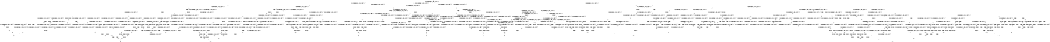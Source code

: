 digraph BCG {
size = "7, 10.5";
center = TRUE;
node [shape = circle];
0 [peripheries = 2];
0 -> 1 [label = "EX !0 !ATOMIC_EXCH_BRANCH (1, +1, TRUE, +1, 1, FALSE) !{0, 1, 2}"];
0 -> 2 [label = "EX !2 !ATOMIC_EXCH_BRANCH (1, +0, TRUE, +0, 1, TRUE) !{0, 1, 2}"];
0 -> 3 [label = "EX !1 !ATOMIC_EXCH_BRANCH (1, +1, TRUE, +0, 3, TRUE) !{0, 1, 2}"];
0 -> 4 [label = "EX !0 !ATOMIC_EXCH_BRANCH (1, +1, TRUE, +1, 1, FALSE) !{0, 1, 2}"];
1 -> 5 [label = "EX !2 !ATOMIC_EXCH_BRANCH (1, +0, TRUE, +0, 1, FALSE) !{0, 1, 2}"];
1 -> 6 [label = "EX !1 !ATOMIC_EXCH_BRANCH (1, +1, TRUE, +0, 3, FALSE) !{0, 1, 2}"];
1 -> 7 [label = "TERMINATE !0"];
2 -> 2 [label = "EX !2 !ATOMIC_EXCH_BRANCH (1, +0, TRUE, +0, 1, TRUE) !{0, 1, 2}"];
2 -> 8 [label = "EX !0 !ATOMIC_EXCH_BRANCH (1, +1, TRUE, +1, 1, FALSE) !{0, 1, 2}"];
2 -> 9 [label = "EX !1 !ATOMIC_EXCH_BRANCH (1, +1, TRUE, +0, 3, TRUE) !{0, 1, 2}"];
2 -> 10 [label = "EX !0 !ATOMIC_EXCH_BRANCH (1, +1, TRUE, +1, 1, FALSE) !{0, 1, 2}"];
3 -> 11 [label = "EX !0 !ATOMIC_EXCH_BRANCH (1, +1, TRUE, +1, 1, TRUE) !{0, 1, 2}"];
3 -> 12 [label = "EX !2 !ATOMIC_EXCH_BRANCH (1, +0, TRUE, +0, 1, FALSE) !{0, 1, 2}"];
3 -> 13 [label = "TERMINATE !1"];
3 -> 14 [label = "EX !0 !ATOMIC_EXCH_BRANCH (1, +1, TRUE, +1, 1, TRUE) !{0, 1, 2}"];
4 -> 15 [label = "EX !1 !ATOMIC_EXCH_BRANCH (1, +1, TRUE, +0, 3, FALSE) !{0, 1, 2}"];
4 -> 16 [label = "EX !2 !ATOMIC_EXCH_BRANCH (1, +0, TRUE, +0, 1, FALSE) !{0, 1, 2}"];
4 -> 17 [label = "EX !1 !ATOMIC_EXCH_BRANCH (1, +1, TRUE, +0, 3, FALSE) !{0, 1, 2}"];
4 -> 18 [label = "TERMINATE !0"];
5 -> 19 [label = "EX !1 !ATOMIC_EXCH_BRANCH (1, +1, TRUE, +0, 3, TRUE) !{0, 1, 2}"];
5 -> 20 [label = "TERMINATE !0"];
5 -> 21 [label = "TERMINATE !2"];
6 -> 22 [label = "EX !1 !ATOMIC_EXCH_BRANCH (1, +0, FALSE, +1, 1, TRUE) !{0, 1, 2}"];
6 -> 23 [label = "EX !2 !ATOMIC_EXCH_BRANCH (1, +0, TRUE, +0, 1, FALSE) !{0, 1, 2}"];
6 -> 24 [label = "TERMINATE !0"];
7 -> 25 [label = "EX !2 !ATOMIC_EXCH_BRANCH (1, +0, TRUE, +0, 1, FALSE) !{1, 2}"];
7 -> 26 [label = "EX !1 !ATOMIC_EXCH_BRANCH (1, +1, TRUE, +0, 3, FALSE) !{1, 2}"];
7 -> 27 [label = "EX !1 !ATOMIC_EXCH_BRANCH (1, +1, TRUE, +0, 3, FALSE) !{1, 2}"];
8 -> 5 [label = "EX !2 !ATOMIC_EXCH_BRANCH (1, +0, TRUE, +0, 1, FALSE) !{0, 1, 2}"];
8 -> 28 [label = "EX !1 !ATOMIC_EXCH_BRANCH (1, +1, TRUE, +0, 3, FALSE) !{0, 1, 2}"];
8 -> 29 [label = "TERMINATE !0"];
9 -> 12 [label = "EX !2 !ATOMIC_EXCH_BRANCH (1, +0, TRUE, +0, 1, FALSE) !{0, 1, 2}"];
9 -> 30 [label = "EX !0 !ATOMIC_EXCH_BRANCH (1, +1, TRUE, +1, 1, TRUE) !{0, 1, 2}"];
9 -> 31 [label = "TERMINATE !1"];
9 -> 32 [label = "EX !0 !ATOMIC_EXCH_BRANCH (1, +1, TRUE, +1, 1, TRUE) !{0, 1, 2}"];
10 -> 33 [label = "EX !1 !ATOMIC_EXCH_BRANCH (1, +1, TRUE, +0, 3, FALSE) !{0, 1, 2}"];
10 -> 16 [label = "EX !2 !ATOMIC_EXCH_BRANCH (1, +0, TRUE, +0, 1, FALSE) !{0, 1, 2}"];
10 -> 34 [label = "EX !1 !ATOMIC_EXCH_BRANCH (1, +1, TRUE, +0, 3, FALSE) !{0, 1, 2}"];
10 -> 35 [label = "TERMINATE !0"];
11 -> 11 [label = "EX !0 !ATOMIC_EXCH_BRANCH (1, +1, TRUE, +1, 1, TRUE) !{0, 1, 2}"];
11 -> 36 [label = "EX !2 !ATOMIC_EXCH_BRANCH (1, +0, TRUE, +0, 1, FALSE) !{0, 1, 2}"];
11 -> 37 [label = "TERMINATE !1"];
11 -> 14 [label = "EX !0 !ATOMIC_EXCH_BRANCH (1, +1, TRUE, +1, 1, TRUE) !{0, 1, 2}"];
12 -> 19 [label = "EX !0 !ATOMIC_EXCH_BRANCH (1, +1, TRUE, +1, 1, FALSE) !{0, 1, 2}"];
12 -> 38 [label = "TERMINATE !2"];
12 -> 39 [label = "TERMINATE !1"];
12 -> 40 [label = "EX !0 !ATOMIC_EXCH_BRANCH (1, +1, TRUE, +1, 1, FALSE) !{0, 1, 2}"];
13 -> 41 [label = "EX !0 !ATOMIC_EXCH_BRANCH (1, +1, TRUE, +1, 1, TRUE) !{0, 2}"];
13 -> 42 [label = "EX !2 !ATOMIC_EXCH_BRANCH (1, +0, TRUE, +0, 1, FALSE) !{0, 2}"];
13 -> 43 [label = "EX !0 !ATOMIC_EXCH_BRANCH (1, +1, TRUE, +1, 1, TRUE) !{0, 2}"];
14 -> 14 [label = "EX !0 !ATOMIC_EXCH_BRANCH (1, +1, TRUE, +1, 1, TRUE) !{0, 1, 2}"];
14 -> 44 [label = "EX !2 !ATOMIC_EXCH_BRANCH (1, +0, TRUE, +0, 1, FALSE) !{0, 1, 2}"];
14 -> 45 [label = "TERMINATE !1"];
15 -> 46 [label = "EX !2 !ATOMIC_EXCH_BRANCH (1, +0, TRUE, +0, 1, FALSE) !{0, 1, 2}"];
15 -> 47 [label = "EX !1 !ATOMIC_EXCH_BRANCH (1, +0, FALSE, +1, 1, TRUE) !{0, 1, 2}"];
15 -> 48 [label = "EX !2 !ATOMIC_EXCH_BRANCH (1, +0, TRUE, +0, 1, FALSE) !{0, 1, 2}"];
15 -> 49 [label = "TERMINATE !0"];
16 -> 50 [label = "EX !1 !ATOMIC_EXCH_BRANCH (1, +1, TRUE, +0, 3, TRUE) !{0, 1, 2}"];
16 -> 40 [label = "EX !1 !ATOMIC_EXCH_BRANCH (1, +1, TRUE, +0, 3, TRUE) !{0, 1, 2}"];
16 -> 51 [label = "TERMINATE !0"];
16 -> 52 [label = "TERMINATE !2"];
17 -> 47 [label = "EX !1 !ATOMIC_EXCH_BRANCH (1, +0, FALSE, +1, 1, TRUE) !{0, 1, 2}"];
17 -> 53 [label = "EX !1 !ATOMIC_EXCH_BRANCH (1, +0, FALSE, +1, 1, TRUE) !{0, 1, 2}"];
17 -> 54 [label = "EX !2 !ATOMIC_EXCH_BRANCH (1, +0, TRUE, +0, 1, FALSE) !{0, 1, 2}"];
17 -> 55 [label = "TERMINATE !0"];
18 -> 56 [label = "EX !2 !ATOMIC_EXCH_BRANCH (1, +0, TRUE, +0, 1, FALSE) !{1, 2}"];
18 -> 57 [label = "EX !1 !ATOMIC_EXCH_BRANCH (1, +1, TRUE, +0, 3, FALSE) !{1, 2}"];
19 -> 58 [label = "TERMINATE !0"];
19 -> 59 [label = "TERMINATE !2"];
19 -> 60 [label = "TERMINATE !1"];
20 -> 61 [label = "EX !1 !ATOMIC_EXCH_BRANCH (1, +1, TRUE, +0, 3, TRUE) !{1, 2}"];
20 -> 62 [label = "TERMINATE !2"];
20 -> 63 [label = "EX !1 !ATOMIC_EXCH_BRANCH (1, +1, TRUE, +0, 3, TRUE) !{1, 2}"];
21 -> 64 [label = "EX !1 !ATOMIC_EXCH_BRANCH (1, +1, TRUE, +0, 3, TRUE) !{0, 1}"];
21 -> 62 [label = "TERMINATE !0"];
22 -> 6 [label = "EX !1 !ATOMIC_EXCH_BRANCH (1, +1, TRUE, +0, 3, FALSE) !{0, 1, 2}"];
22 -> 65 [label = "EX !2 !ATOMIC_EXCH_BRANCH (1, +0, TRUE, +0, 1, FALSE) !{0, 1, 2}"];
22 -> 66 [label = "TERMINATE !0"];
23 -> 67 [label = "EX !1 !ATOMIC_EXCH_BRANCH (1, +0, FALSE, +1, 1, FALSE) !{0, 1, 2}"];
23 -> 68 [label = "TERMINATE !0"];
23 -> 69 [label = "TERMINATE !2"];
24 -> 70 [label = "EX !1 !ATOMIC_EXCH_BRANCH (1, +0, FALSE, +1, 1, TRUE) !{1, 2}"];
24 -> 71 [label = "EX !2 !ATOMIC_EXCH_BRANCH (1, +0, TRUE, +0, 1, FALSE) !{1, 2}"];
24 -> 72 [label = "EX !1 !ATOMIC_EXCH_BRANCH (1, +0, FALSE, +1, 1, TRUE) !{1, 2}"];
25 -> 61 [label = "EX !1 !ATOMIC_EXCH_BRANCH (1, +1, TRUE, +0, 3, TRUE) !{1, 2}"];
25 -> 62 [label = "TERMINATE !2"];
25 -> 63 [label = "EX !1 !ATOMIC_EXCH_BRANCH (1, +1, TRUE, +0, 3, TRUE) !{1, 2}"];
26 -> 70 [label = "EX !1 !ATOMIC_EXCH_BRANCH (1, +0, FALSE, +1, 1, TRUE) !{1, 2}"];
26 -> 71 [label = "EX !2 !ATOMIC_EXCH_BRANCH (1, +0, TRUE, +0, 1, FALSE) !{1, 2}"];
26 -> 72 [label = "EX !1 !ATOMIC_EXCH_BRANCH (1, +0, FALSE, +1, 1, TRUE) !{1, 2}"];
27 -> 73 [label = "EX !2 !ATOMIC_EXCH_BRANCH (1, +0, TRUE, +0, 1, FALSE) !{1, 2}"];
27 -> 72 [label = "EX !1 !ATOMIC_EXCH_BRANCH (1, +0, FALSE, +1, 1, TRUE) !{1, 2}"];
27 -> 74 [label = "EX !2 !ATOMIC_EXCH_BRANCH (1, +0, TRUE, +0, 1, FALSE) !{1, 2}"];
28 -> 75 [label = "EX !1 !ATOMIC_EXCH_BRANCH (1, +0, FALSE, +1, 1, TRUE) !{0, 1, 2}"];
28 -> 23 [label = "EX !2 !ATOMIC_EXCH_BRANCH (1, +0, TRUE, +0, 1, FALSE) !{0, 1, 2}"];
28 -> 76 [label = "TERMINATE !0"];
29 -> 25 [label = "EX !2 !ATOMIC_EXCH_BRANCH (1, +0, TRUE, +0, 1, FALSE) !{1, 2}"];
29 -> 77 [label = "EX !1 !ATOMIC_EXCH_BRANCH (1, +1, TRUE, +0, 3, FALSE) !{1, 2}"];
29 -> 78 [label = "EX !1 !ATOMIC_EXCH_BRANCH (1, +1, TRUE, +0, 3, FALSE) !{1, 2}"];
30 -> 30 [label = "EX !0 !ATOMIC_EXCH_BRANCH (1, +1, TRUE, +1, 1, TRUE) !{0, 1, 2}"];
30 -> 36 [label = "EX !2 !ATOMIC_EXCH_BRANCH (1, +0, TRUE, +0, 1, FALSE) !{0, 1, 2}"];
30 -> 79 [label = "TERMINATE !1"];
30 -> 32 [label = "EX !0 !ATOMIC_EXCH_BRANCH (1, +1, TRUE, +1, 1, TRUE) !{0, 1, 2}"];
31 -> 42 [label = "EX !2 !ATOMIC_EXCH_BRANCH (1, +0, TRUE, +0, 1, FALSE) !{0, 2}"];
31 -> 80 [label = "EX !0 !ATOMIC_EXCH_BRANCH (1, +1, TRUE, +1, 1, TRUE) !{0, 2}"];
31 -> 81 [label = "EX !0 !ATOMIC_EXCH_BRANCH (1, +1, TRUE, +1, 1, TRUE) !{0, 2}"];
32 -> 32 [label = "EX !0 !ATOMIC_EXCH_BRANCH (1, +1, TRUE, +1, 1, TRUE) !{0, 1, 2}"];
32 -> 44 [label = "EX !2 !ATOMIC_EXCH_BRANCH (1, +0, TRUE, +0, 1, FALSE) !{0, 1, 2}"];
32 -> 82 [label = "TERMINATE !1"];
33 -> 46 [label = "EX !2 !ATOMIC_EXCH_BRANCH (1, +0, TRUE, +0, 1, FALSE) !{0, 1, 2}"];
33 -> 83 [label = "EX !1 !ATOMIC_EXCH_BRANCH (1, +0, FALSE, +1, 1, TRUE) !{0, 1, 2}"];
33 -> 48 [label = "EX !2 !ATOMIC_EXCH_BRANCH (1, +0, TRUE, +0, 1, FALSE) !{0, 1, 2}"];
33 -> 84 [label = "TERMINATE !0"];
34 -> 83 [label = "EX !1 !ATOMIC_EXCH_BRANCH (1, +0, FALSE, +1, 1, TRUE) !{0, 1, 2}"];
34 -> 85 [label = "EX !1 !ATOMIC_EXCH_BRANCH (1, +0, FALSE, +1, 1, TRUE) !{0, 1, 2}"];
34 -> 54 [label = "EX !2 !ATOMIC_EXCH_BRANCH (1, +0, TRUE, +0, 1, FALSE) !{0, 1, 2}"];
34 -> 86 [label = "TERMINATE !0"];
35 -> 56 [label = "EX !2 !ATOMIC_EXCH_BRANCH (1, +0, TRUE, +0, 1, FALSE) !{1, 2}"];
35 -> 87 [label = "EX !1 !ATOMIC_EXCH_BRANCH (1, +1, TRUE, +0, 3, FALSE) !{1, 2}"];
36 -> 19 [label = "EX !0 !ATOMIC_EXCH_BRANCH (1, +1, TRUE, +1, 1, FALSE) !{0, 1, 2}"];
36 -> 88 [label = "TERMINATE !2"];
36 -> 89 [label = "TERMINATE !1"];
36 -> 40 [label = "EX !0 !ATOMIC_EXCH_BRANCH (1, +1, TRUE, +1, 1, FALSE) !{0, 1, 2}"];
37 -> 41 [label = "EX !0 !ATOMIC_EXCH_BRANCH (1, +1, TRUE, +1, 1, TRUE) !{0, 2}"];
37 -> 90 [label = "EX !2 !ATOMIC_EXCH_BRANCH (1, +0, TRUE, +0, 1, FALSE) !{0, 2}"];
37 -> 43 [label = "EX !0 !ATOMIC_EXCH_BRANCH (1, +1, TRUE, +1, 1, TRUE) !{0, 2}"];
38 -> 64 [label = "EX !0 !ATOMIC_EXCH_BRANCH (1, +1, TRUE, +1, 1, FALSE) !{0, 1}"];
38 -> 91 [label = "TERMINATE !1"];
38 -> 92 [label = "EX !0 !ATOMIC_EXCH_BRANCH (1, +1, TRUE, +1, 1, FALSE) !{0, 1}"];
39 -> 93 [label = "EX !0 !ATOMIC_EXCH_BRANCH (1, +1, TRUE, +1, 1, FALSE) !{0, 2}"];
39 -> 91 [label = "TERMINATE !2"];
39 -> 94 [label = "EX !0 !ATOMIC_EXCH_BRANCH (1, +1, TRUE, +1, 1, FALSE) !{0, 2}"];
40 -> 95 [label = "TERMINATE !0"];
40 -> 96 [label = "TERMINATE !2"];
40 -> 97 [label = "TERMINATE !1"];
41 -> 41 [label = "EX !0 !ATOMIC_EXCH_BRANCH (1, +1, TRUE, +1, 1, TRUE) !{0, 2}"];
41 -> 90 [label = "EX !2 !ATOMIC_EXCH_BRANCH (1, +0, TRUE, +0, 1, FALSE) !{0, 2}"];
41 -> 43 [label = "EX !0 !ATOMIC_EXCH_BRANCH (1, +1, TRUE, +1, 1, TRUE) !{0, 2}"];
42 -> 93 [label = "EX !0 !ATOMIC_EXCH_BRANCH (1, +1, TRUE, +1, 1, FALSE) !{0, 2}"];
42 -> 91 [label = "TERMINATE !2"];
42 -> 94 [label = "EX !0 !ATOMIC_EXCH_BRANCH (1, +1, TRUE, +1, 1, FALSE) !{0, 2}"];
43 -> 98 [label = "EX !2 !ATOMIC_EXCH_BRANCH (1, +0, TRUE, +0, 1, FALSE) !{0, 2}"];
43 -> 43 [label = "EX !0 !ATOMIC_EXCH_BRANCH (1, +1, TRUE, +1, 1, TRUE) !{0, 2}"];
43 -> 99 [label = "EX !2 !ATOMIC_EXCH_BRANCH (1, +0, TRUE, +0, 1, FALSE) !{0, 2}"];
44 -> 40 [label = "EX !0 !ATOMIC_EXCH_BRANCH (1, +1, TRUE, +1, 1, FALSE) !{0, 1, 2}"];
44 -> 100 [label = "TERMINATE !2"];
44 -> 101 [label = "TERMINATE !1"];
45 -> 102 [label = "EX !0 !ATOMIC_EXCH_BRANCH (1, +1, TRUE, +1, 1, TRUE) !{0, 2}"];
45 -> 103 [label = "EX !2 !ATOMIC_EXCH_BRANCH (1, +0, TRUE, +0, 1, FALSE) !{0, 2}"];
46 -> 104 [label = "EX !1 !ATOMIC_EXCH_BRANCH (1, +0, FALSE, +1, 1, FALSE) !{0, 1, 2}"];
46 -> 105 [label = "TERMINATE !0"];
46 -> 106 [label = "TERMINATE !2"];
47 -> 107 [label = "EX !2 !ATOMIC_EXCH_BRANCH (1, +0, TRUE, +0, 1, FALSE) !{0, 1, 2}"];
47 -> 15 [label = "EX !1 !ATOMIC_EXCH_BRANCH (1, +1, TRUE, +0, 3, FALSE) !{0, 1, 2}"];
47 -> 108 [label = "EX !2 !ATOMIC_EXCH_BRANCH (1, +0, TRUE, +0, 1, FALSE) !{0, 1, 2}"];
47 -> 109 [label = "TERMINATE !0"];
48 -> 110 [label = "EX !1 !ATOMIC_EXCH_BRANCH (1, +0, FALSE, +1, 1, FALSE) !{0, 1, 2}"];
48 -> 111 [label = "TERMINATE !0"];
48 -> 112 [label = "TERMINATE !2"];
49 -> 113 [label = "EX !1 !ATOMIC_EXCH_BRANCH (1, +0, FALSE, +1, 1, TRUE) !{1, 2}"];
49 -> 114 [label = "EX !2 !ATOMIC_EXCH_BRANCH (1, +0, TRUE, +0, 1, FALSE) !{1, 2}"];
50 -> 115 [label = "TERMINATE !0"];
50 -> 116 [label = "TERMINATE !2"];
50 -> 117 [label = "TERMINATE !1"];
51 -> 118 [label = "EX !1 !ATOMIC_EXCH_BRANCH (1, +1, TRUE, +0, 3, TRUE) !{1, 2}"];
51 -> 119 [label = "TERMINATE !2"];
52 -> 120 [label = "EX !1 !ATOMIC_EXCH_BRANCH (1, +1, TRUE, +0, 3, TRUE) !{0, 1}"];
52 -> 119 [label = "TERMINATE !0"];
53 -> 15 [label = "EX !1 !ATOMIC_EXCH_BRANCH (1, +1, TRUE, +0, 3, FALSE) !{0, 1, 2}"];
53 -> 17 [label = "EX !1 !ATOMIC_EXCH_BRANCH (1, +1, TRUE, +0, 3, FALSE) !{0, 1, 2}"];
53 -> 121 [label = "EX !2 !ATOMIC_EXCH_BRANCH (1, +0, TRUE, +0, 1, FALSE) !{0, 1, 2}"];
53 -> 122 [label = "TERMINATE !0"];
54 -> 110 [label = "EX !1 !ATOMIC_EXCH_BRANCH (1, +0, FALSE, +1, 1, FALSE) !{0, 1, 2}"];
54 -> 123 [label = "EX !1 !ATOMIC_EXCH_BRANCH (1, +0, FALSE, +1, 1, FALSE) !{0, 1, 2}"];
54 -> 124 [label = "TERMINATE !0"];
54 -> 125 [label = "TERMINATE !2"];
55 -> 126 [label = "EX !1 !ATOMIC_EXCH_BRANCH (1, +0, FALSE, +1, 1, TRUE) !{1, 2}"];
55 -> 127 [label = "EX !2 !ATOMIC_EXCH_BRANCH (1, +0, TRUE, +0, 1, FALSE) !{1, 2}"];
56 -> 118 [label = "EX !1 !ATOMIC_EXCH_BRANCH (1, +1, TRUE, +0, 3, TRUE) !{1, 2}"];
56 -> 119 [label = "TERMINATE !2"];
57 -> 126 [label = "EX !1 !ATOMIC_EXCH_BRANCH (1, +0, FALSE, +1, 1, TRUE) !{1, 2}"];
57 -> 127 [label = "EX !2 !ATOMIC_EXCH_BRANCH (1, +0, TRUE, +0, 1, FALSE) !{1, 2}"];
58 -> 128 [label = "TERMINATE !2"];
58 -> 129 [label = "TERMINATE !1"];
59 -> 128 [label = "TERMINATE !0"];
59 -> 130 [label = "TERMINATE !1"];
60 -> 129 [label = "TERMINATE !0"];
60 -> 130 [label = "TERMINATE !2"];
61 -> 128 [label = "TERMINATE !2"];
61 -> 129 [label = "TERMINATE !1"];
62 -> 131 [label = "EX !1 !ATOMIC_EXCH_BRANCH (1, +1, TRUE, +0, 3, TRUE) !{1}"];
62 -> 132 [label = "EX !1 !ATOMIC_EXCH_BRANCH (1, +1, TRUE, +0, 3, TRUE) !{1}"];
63 -> 133 [label = "TERMINATE !2"];
63 -> 134 [label = "TERMINATE !1"];
64 -> 128 [label = "TERMINATE !0"];
64 -> 130 [label = "TERMINATE !1"];
65 -> 19 [label = "EX !1 !ATOMIC_EXCH_BRANCH (1, +1, TRUE, +0, 3, TRUE) !{0, 1, 2}"];
65 -> 135 [label = "TERMINATE !0"];
65 -> 136 [label = "TERMINATE !2"];
66 -> 26 [label = "EX !1 !ATOMIC_EXCH_BRANCH (1, +1, TRUE, +0, 3, FALSE) !{1, 2}"];
66 -> 137 [label = "EX !2 !ATOMIC_EXCH_BRANCH (1, +0, TRUE, +0, 1, FALSE) !{1, 2}"];
66 -> 27 [label = "EX !1 !ATOMIC_EXCH_BRANCH (1, +1, TRUE, +0, 3, FALSE) !{1, 2}"];
67 -> 138 [label = "TERMINATE !0"];
67 -> 139 [label = "TERMINATE !2"];
67 -> 140 [label = "TERMINATE !1"];
68 -> 141 [label = "EX !1 !ATOMIC_EXCH_BRANCH (1, +0, FALSE, +1, 1, FALSE) !{1, 2}"];
68 -> 142 [label = "TERMINATE !2"];
68 -> 143 [label = "EX !1 !ATOMIC_EXCH_BRANCH (1, +0, FALSE, +1, 1, FALSE) !{1, 2}"];
69 -> 144 [label = "EX !1 !ATOMIC_EXCH_BRANCH (1, +0, FALSE, +1, 1, FALSE) !{0, 1}"];
69 -> 142 [label = "TERMINATE !0"];
70 -> 26 [label = "EX !1 !ATOMIC_EXCH_BRANCH (1, +1, TRUE, +0, 3, FALSE) !{1, 2}"];
70 -> 137 [label = "EX !2 !ATOMIC_EXCH_BRANCH (1, +0, TRUE, +0, 1, FALSE) !{1, 2}"];
70 -> 27 [label = "EX !1 !ATOMIC_EXCH_BRANCH (1, +1, TRUE, +0, 3, FALSE) !{1, 2}"];
71 -> 141 [label = "EX !1 !ATOMIC_EXCH_BRANCH (1, +0, FALSE, +1, 1, FALSE) !{1, 2}"];
71 -> 142 [label = "TERMINATE !2"];
71 -> 143 [label = "EX !1 !ATOMIC_EXCH_BRANCH (1, +0, FALSE, +1, 1, FALSE) !{1, 2}"];
72 -> 145 [label = "EX !2 !ATOMIC_EXCH_BRANCH (1, +0, TRUE, +0, 1, FALSE) !{1, 2}"];
72 -> 27 [label = "EX !1 !ATOMIC_EXCH_BRANCH (1, +1, TRUE, +0, 3, FALSE) !{1, 2}"];
72 -> 146 [label = "EX !2 !ATOMIC_EXCH_BRANCH (1, +0, TRUE, +0, 1, FALSE) !{1, 2}"];
73 -> 147 [label = "EX !1 !ATOMIC_EXCH_BRANCH (1, +0, FALSE, +1, 1, FALSE) !{1, 2}"];
73 -> 148 [label = "TERMINATE !2"];
73 -> 143 [label = "EX !1 !ATOMIC_EXCH_BRANCH (1, +0, FALSE, +1, 1, FALSE) !{1, 2}"];
74 -> 143 [label = "EX !1 !ATOMIC_EXCH_BRANCH (1, +0, FALSE, +1, 1, FALSE) !{1, 2}"];
74 -> 149 [label = "TERMINATE !2"];
75 -> 28 [label = "EX !1 !ATOMIC_EXCH_BRANCH (1, +1, TRUE, +0, 3, FALSE) !{0, 1, 2}"];
75 -> 65 [label = "EX !2 !ATOMIC_EXCH_BRANCH (1, +0, TRUE, +0, 1, FALSE) !{0, 1, 2}"];
75 -> 150 [label = "TERMINATE !0"];
76 -> 151 [label = "EX !1 !ATOMIC_EXCH_BRANCH (1, +0, FALSE, +1, 1, TRUE) !{1, 2}"];
76 -> 71 [label = "EX !2 !ATOMIC_EXCH_BRANCH (1, +0, TRUE, +0, 1, FALSE) !{1, 2}"];
76 -> 152 [label = "EX !1 !ATOMIC_EXCH_BRANCH (1, +0, FALSE, +1, 1, TRUE) !{1, 2}"];
77 -> 151 [label = "EX !1 !ATOMIC_EXCH_BRANCH (1, +0, FALSE, +1, 1, TRUE) !{1, 2}"];
77 -> 71 [label = "EX !2 !ATOMIC_EXCH_BRANCH (1, +0, TRUE, +0, 1, FALSE) !{1, 2}"];
77 -> 152 [label = "EX !1 !ATOMIC_EXCH_BRANCH (1, +0, FALSE, +1, 1, TRUE) !{1, 2}"];
78 -> 73 [label = "EX !2 !ATOMIC_EXCH_BRANCH (1, +0, TRUE, +0, 1, FALSE) !{1, 2}"];
78 -> 152 [label = "EX !1 !ATOMIC_EXCH_BRANCH (1, +0, FALSE, +1, 1, TRUE) !{1, 2}"];
78 -> 74 [label = "EX !2 !ATOMIC_EXCH_BRANCH (1, +0, TRUE, +0, 1, FALSE) !{1, 2}"];
79 -> 80 [label = "EX !0 !ATOMIC_EXCH_BRANCH (1, +1, TRUE, +1, 1, TRUE) !{0, 2}"];
79 -> 90 [label = "EX !2 !ATOMIC_EXCH_BRANCH (1, +0, TRUE, +0, 1, FALSE) !{0, 2}"];
79 -> 81 [label = "EX !0 !ATOMIC_EXCH_BRANCH (1, +1, TRUE, +1, 1, TRUE) !{0, 2}"];
80 -> 80 [label = "EX !0 !ATOMIC_EXCH_BRANCH (1, +1, TRUE, +1, 1, TRUE) !{0, 2}"];
80 -> 90 [label = "EX !2 !ATOMIC_EXCH_BRANCH (1, +0, TRUE, +0, 1, FALSE) !{0, 2}"];
80 -> 81 [label = "EX !0 !ATOMIC_EXCH_BRANCH (1, +1, TRUE, +1, 1, TRUE) !{0, 2}"];
81 -> 98 [label = "EX !2 !ATOMIC_EXCH_BRANCH (1, +0, TRUE, +0, 1, FALSE) !{0, 2}"];
81 -> 81 [label = "EX !0 !ATOMIC_EXCH_BRANCH (1, +1, TRUE, +1, 1, TRUE) !{0, 2}"];
81 -> 99 [label = "EX !2 !ATOMIC_EXCH_BRANCH (1, +0, TRUE, +0, 1, FALSE) !{0, 2}"];
82 -> 153 [label = "EX !0 !ATOMIC_EXCH_BRANCH (1, +1, TRUE, +1, 1, TRUE) !{0, 2}"];
82 -> 103 [label = "EX !2 !ATOMIC_EXCH_BRANCH (1, +0, TRUE, +0, 1, FALSE) !{0, 2}"];
83 -> 107 [label = "EX !2 !ATOMIC_EXCH_BRANCH (1, +0, TRUE, +0, 1, FALSE) !{0, 1, 2}"];
83 -> 33 [label = "EX !1 !ATOMIC_EXCH_BRANCH (1, +1, TRUE, +0, 3, FALSE) !{0, 1, 2}"];
83 -> 108 [label = "EX !2 !ATOMIC_EXCH_BRANCH (1, +0, TRUE, +0, 1, FALSE) !{0, 1, 2}"];
83 -> 154 [label = "TERMINATE !0"];
84 -> 155 [label = "EX !1 !ATOMIC_EXCH_BRANCH (1, +0, FALSE, +1, 1, TRUE) !{1, 2}"];
84 -> 114 [label = "EX !2 !ATOMIC_EXCH_BRANCH (1, +0, TRUE, +0, 1, FALSE) !{1, 2}"];
85 -> 33 [label = "EX !1 !ATOMIC_EXCH_BRANCH (1, +1, TRUE, +0, 3, FALSE) !{0, 1, 2}"];
85 -> 34 [label = "EX !1 !ATOMIC_EXCH_BRANCH (1, +1, TRUE, +0, 3, FALSE) !{0, 1, 2}"];
85 -> 121 [label = "EX !2 !ATOMIC_EXCH_BRANCH (1, +0, TRUE, +0, 1, FALSE) !{0, 1, 2}"];
85 -> 156 [label = "TERMINATE !0"];
86 -> 157 [label = "EX !1 !ATOMIC_EXCH_BRANCH (1, +0, FALSE, +1, 1, TRUE) !{1, 2}"];
86 -> 127 [label = "EX !2 !ATOMIC_EXCH_BRANCH (1, +0, TRUE, +0, 1, FALSE) !{1, 2}"];
87 -> 157 [label = "EX !1 !ATOMIC_EXCH_BRANCH (1, +0, FALSE, +1, 1, TRUE) !{1, 2}"];
87 -> 127 [label = "EX !2 !ATOMIC_EXCH_BRANCH (1, +0, TRUE, +0, 1, FALSE) !{1, 2}"];
88 -> 64 [label = "EX !0 !ATOMIC_EXCH_BRANCH (1, +1, TRUE, +1, 1, FALSE) !{0, 1}"];
88 -> 158 [label = "TERMINATE !1"];
88 -> 92 [label = "EX !0 !ATOMIC_EXCH_BRANCH (1, +1, TRUE, +1, 1, FALSE) !{0, 1}"];
89 -> 93 [label = "EX !0 !ATOMIC_EXCH_BRANCH (1, +1, TRUE, +1, 1, FALSE) !{0, 2}"];
89 -> 158 [label = "TERMINATE !2"];
89 -> 94 [label = "EX !0 !ATOMIC_EXCH_BRANCH (1, +1, TRUE, +1, 1, FALSE) !{0, 2}"];
90 -> 93 [label = "EX !0 !ATOMIC_EXCH_BRANCH (1, +1, TRUE, +1, 1, FALSE) !{0, 2}"];
90 -> 158 [label = "TERMINATE !2"];
90 -> 94 [label = "EX !0 !ATOMIC_EXCH_BRANCH (1, +1, TRUE, +1, 1, FALSE) !{0, 2}"];
91 -> 159 [label = "EX !0 !ATOMIC_EXCH_BRANCH (1, +1, TRUE, +1, 1, FALSE) !{0}"];
91 -> 160 [label = "EX !0 !ATOMIC_EXCH_BRANCH (1, +1, TRUE, +1, 1, FALSE) !{0}"];
92 -> 161 [label = "TERMINATE !0"];
92 -> 162 [label = "TERMINATE !1"];
93 -> 129 [label = "TERMINATE !0"];
93 -> 130 [label = "TERMINATE !2"];
94 -> 163 [label = "TERMINATE !0"];
94 -> 164 [label = "TERMINATE !2"];
95 -> 165 [label = "TERMINATE !2"];
95 -> 166 [label = "TERMINATE !1"];
96 -> 165 [label = "TERMINATE !0"];
96 -> 167 [label = "TERMINATE !1"];
97 -> 166 [label = "TERMINATE !0"];
97 -> 167 [label = "TERMINATE !2"];
98 -> 168 [label = "EX !0 !ATOMIC_EXCH_BRANCH (1, +1, TRUE, +1, 1, FALSE) !{0, 2}"];
98 -> 169 [label = "TERMINATE !2"];
98 -> 94 [label = "EX !0 !ATOMIC_EXCH_BRANCH (1, +1, TRUE, +1, 1, FALSE) !{0, 2}"];
99 -> 94 [label = "EX !0 !ATOMIC_EXCH_BRANCH (1, +1, TRUE, +1, 1, FALSE) !{0, 2}"];
99 -> 170 [label = "TERMINATE !2"];
100 -> 120 [label = "EX !0 !ATOMIC_EXCH_BRANCH (1, +1, TRUE, +1, 1, FALSE) !{0, 1}"];
100 -> 171 [label = "TERMINATE !1"];
101 -> 172 [label = "EX !0 !ATOMIC_EXCH_BRANCH (1, +1, TRUE, +1, 1, FALSE) !{0, 2}"];
101 -> 171 [label = "TERMINATE !2"];
102 -> 102 [label = "EX !0 !ATOMIC_EXCH_BRANCH (1, +1, TRUE, +1, 1, TRUE) !{0, 2}"];
102 -> 103 [label = "EX !2 !ATOMIC_EXCH_BRANCH (1, +0, TRUE, +0, 1, FALSE) !{0, 2}"];
103 -> 172 [label = "EX !0 !ATOMIC_EXCH_BRANCH (1, +1, TRUE, +1, 1, FALSE) !{0, 2}"];
103 -> 171 [label = "TERMINATE !2"];
104 -> 173 [label = "TERMINATE !0"];
104 -> 174 [label = "TERMINATE !2"];
104 -> 175 [label = "TERMINATE !1"];
105 -> 176 [label = "EX !1 !ATOMIC_EXCH_BRANCH (1, +0, FALSE, +1, 1, FALSE) !{1, 2}"];
105 -> 177 [label = "TERMINATE !2"];
106 -> 178 [label = "EX !1 !ATOMIC_EXCH_BRANCH (1, +0, FALSE, +1, 1, FALSE) !{0, 1}"];
106 -> 177 [label = "TERMINATE !0"];
107 -> 179 [label = "EX !1 !ATOMIC_EXCH_BRANCH (1, +1, TRUE, +0, 3, TRUE) !{0, 1, 2}"];
107 -> 180 [label = "TERMINATE !0"];
107 -> 181 [label = "TERMINATE !2"];
108 -> 50 [label = "EX !1 !ATOMIC_EXCH_BRANCH (1, +1, TRUE, +0, 3, TRUE) !{0, 1, 2}"];
108 -> 182 [label = "TERMINATE !0"];
108 -> 183 [label = "TERMINATE !2"];
109 -> 184 [label = "EX !1 !ATOMIC_EXCH_BRANCH (1, +1, TRUE, +0, 3, FALSE) !{1, 2}"];
109 -> 185 [label = "EX !2 !ATOMIC_EXCH_BRANCH (1, +0, TRUE, +0, 1, FALSE) !{1, 2}"];
110 -> 186 [label = "TERMINATE !0"];
110 -> 187 [label = "TERMINATE !2"];
110 -> 188 [label = "TERMINATE !1"];
111 -> 189 [label = "EX !1 !ATOMIC_EXCH_BRANCH (1, +0, FALSE, +1, 1, FALSE) !{1, 2}"];
111 -> 190 [label = "TERMINATE !2"];
112 -> 191 [label = "EX !1 !ATOMIC_EXCH_BRANCH (1, +0, FALSE, +1, 1, FALSE) !{0, 1}"];
112 -> 190 [label = "TERMINATE !0"];
113 -> 184 [label = "EX !1 !ATOMIC_EXCH_BRANCH (1, +1, TRUE, +0, 3, FALSE) !{1, 2}"];
113 -> 185 [label = "EX !2 !ATOMIC_EXCH_BRANCH (1, +0, TRUE, +0, 1, FALSE) !{1, 2}"];
114 -> 189 [label = "EX !1 !ATOMIC_EXCH_BRANCH (1, +0, FALSE, +1, 1, FALSE) !{1, 2}"];
114 -> 190 [label = "TERMINATE !2"];
115 -> 192 [label = "TERMINATE !2"];
115 -> 193 [label = "TERMINATE !1"];
116 -> 192 [label = "TERMINATE !0"];
116 -> 194 [label = "TERMINATE !1"];
117 -> 193 [label = "TERMINATE !0"];
117 -> 194 [label = "TERMINATE !2"];
118 -> 165 [label = "TERMINATE !2"];
118 -> 166 [label = "TERMINATE !1"];
119 -> 195 [label = "EX !1 !ATOMIC_EXCH_BRANCH (1, +1, TRUE, +0, 3, TRUE) !{1}"];
120 -> 165 [label = "TERMINATE !0"];
120 -> 167 [label = "TERMINATE !1"];
121 -> 50 [label = "EX !1 !ATOMIC_EXCH_BRANCH (1, +1, TRUE, +0, 3, TRUE) !{0, 1, 2}"];
121 -> 40 [label = "EX !1 !ATOMIC_EXCH_BRANCH (1, +1, TRUE, +0, 3, TRUE) !{0, 1, 2}"];
121 -> 196 [label = "TERMINATE !0"];
121 -> 197 [label = "TERMINATE !2"];
122 -> 57 [label = "EX !1 !ATOMIC_EXCH_BRANCH (1, +1, TRUE, +0, 3, FALSE) !{1, 2}"];
122 -> 198 [label = "EX !2 !ATOMIC_EXCH_BRANCH (1, +0, TRUE, +0, 1, FALSE) !{1, 2}"];
123 -> 199 [label = "TERMINATE !0"];
123 -> 200 [label = "TERMINATE !2"];
123 -> 201 [label = "TERMINATE !1"];
124 -> 202 [label = "EX !1 !ATOMIC_EXCH_BRANCH (1, +0, FALSE, +1, 1, FALSE) !{1, 2}"];
124 -> 203 [label = "TERMINATE !2"];
125 -> 204 [label = "EX !1 !ATOMIC_EXCH_BRANCH (1, +0, FALSE, +1, 1, FALSE) !{0, 1}"];
125 -> 203 [label = "TERMINATE !0"];
126 -> 57 [label = "EX !1 !ATOMIC_EXCH_BRANCH (1, +1, TRUE, +0, 3, FALSE) !{1, 2}"];
126 -> 198 [label = "EX !2 !ATOMIC_EXCH_BRANCH (1, +0, TRUE, +0, 1, FALSE) !{1, 2}"];
127 -> 202 [label = "EX !1 !ATOMIC_EXCH_BRANCH (1, +0, FALSE, +1, 1, FALSE) !{1, 2}"];
127 -> 203 [label = "TERMINATE !2"];
128 -> 205 [label = "TERMINATE !1"];
129 -> 205 [label = "TERMINATE !2"];
130 -> 205 [label = "TERMINATE !0"];
131 -> 205 [label = "TERMINATE !1"];
132 -> 206 [label = "TERMINATE !1"];
133 -> 207 [label = "TERMINATE !1"];
134 -> 207 [label = "TERMINATE !2"];
135 -> 61 [label = "EX !1 !ATOMIC_EXCH_BRANCH (1, +1, TRUE, +0, 3, TRUE) !{1, 2}"];
135 -> 208 [label = "TERMINATE !2"];
135 -> 63 [label = "EX !1 !ATOMIC_EXCH_BRANCH (1, +1, TRUE, +0, 3, TRUE) !{1, 2}"];
136 -> 64 [label = "EX !1 !ATOMIC_EXCH_BRANCH (1, +1, TRUE, +0, 3, TRUE) !{0, 1}"];
136 -> 208 [label = "TERMINATE !0"];
137 -> 61 [label = "EX !1 !ATOMIC_EXCH_BRANCH (1, +1, TRUE, +0, 3, TRUE) !{1, 2}"];
137 -> 208 [label = "TERMINATE !2"];
137 -> 63 [label = "EX !1 !ATOMIC_EXCH_BRANCH (1, +1, TRUE, +0, 3, TRUE) !{1, 2}"];
138 -> 209 [label = "TERMINATE !2"];
138 -> 210 [label = "TERMINATE !1"];
139 -> 209 [label = "TERMINATE !0"];
139 -> 211 [label = "TERMINATE !1"];
140 -> 210 [label = "TERMINATE !0"];
140 -> 211 [label = "TERMINATE !2"];
141 -> 209 [label = "TERMINATE !2"];
141 -> 210 [label = "TERMINATE !1"];
142 -> 212 [label = "EX !1 !ATOMIC_EXCH_BRANCH (1, +0, FALSE, +1, 1, FALSE) !{1}"];
142 -> 213 [label = "EX !1 !ATOMIC_EXCH_BRANCH (1, +0, FALSE, +1, 1, FALSE) !{1}"];
143 -> 214 [label = "TERMINATE !2"];
143 -> 215 [label = "TERMINATE !1"];
144 -> 209 [label = "TERMINATE !0"];
144 -> 211 [label = "TERMINATE !1"];
145 -> 216 [label = "EX !1 !ATOMIC_EXCH_BRANCH (1, +1, TRUE, +0, 3, TRUE) !{1, 2}"];
145 -> 217 [label = "TERMINATE !2"];
145 -> 63 [label = "EX !1 !ATOMIC_EXCH_BRANCH (1, +1, TRUE, +0, 3, TRUE) !{1, 2}"];
146 -> 63 [label = "EX !1 !ATOMIC_EXCH_BRANCH (1, +1, TRUE, +0, 3, TRUE) !{1, 2}"];
146 -> 218 [label = "TERMINATE !2"];
147 -> 219 [label = "TERMINATE !2"];
147 -> 220 [label = "TERMINATE !1"];
148 -> 221 [label = "EX !1 !ATOMIC_EXCH_BRANCH (1, +0, FALSE, +1, 1, FALSE) !{1}"];
149 -> 222 [label = "EX !1 !ATOMIC_EXCH_BRANCH (1, +0, FALSE, +1, 1, FALSE) !{1}"];
150 -> 77 [label = "EX !1 !ATOMIC_EXCH_BRANCH (1, +1, TRUE, +0, 3, FALSE) !{1, 2}"];
150 -> 137 [label = "EX !2 !ATOMIC_EXCH_BRANCH (1, +0, TRUE, +0, 1, FALSE) !{1, 2}"];
150 -> 78 [label = "EX !1 !ATOMIC_EXCH_BRANCH (1, +1, TRUE, +0, 3, FALSE) !{1, 2}"];
151 -> 77 [label = "EX !1 !ATOMIC_EXCH_BRANCH (1, +1, TRUE, +0, 3, FALSE) !{1, 2}"];
151 -> 137 [label = "EX !2 !ATOMIC_EXCH_BRANCH (1, +0, TRUE, +0, 1, FALSE) !{1, 2}"];
151 -> 78 [label = "EX !1 !ATOMIC_EXCH_BRANCH (1, +1, TRUE, +0, 3, FALSE) !{1, 2}"];
152 -> 145 [label = "EX !2 !ATOMIC_EXCH_BRANCH (1, +0, TRUE, +0, 1, FALSE) !{1, 2}"];
152 -> 78 [label = "EX !1 !ATOMIC_EXCH_BRANCH (1, +1, TRUE, +0, 3, FALSE) !{1, 2}"];
152 -> 146 [label = "EX !2 !ATOMIC_EXCH_BRANCH (1, +0, TRUE, +0, 1, FALSE) !{1, 2}"];
153 -> 153 [label = "EX !0 !ATOMIC_EXCH_BRANCH (1, +1, TRUE, +1, 1, TRUE) !{0, 2}"];
153 -> 103 [label = "EX !2 !ATOMIC_EXCH_BRANCH (1, +0, TRUE, +0, 1, FALSE) !{0, 2}"];
154 -> 223 [label = "EX !1 !ATOMIC_EXCH_BRANCH (1, +1, TRUE, +0, 3, FALSE) !{1, 2}"];
154 -> 185 [label = "EX !2 !ATOMIC_EXCH_BRANCH (1, +0, TRUE, +0, 1, FALSE) !{1, 2}"];
155 -> 223 [label = "EX !1 !ATOMIC_EXCH_BRANCH (1, +1, TRUE, +0, 3, FALSE) !{1, 2}"];
155 -> 185 [label = "EX !2 !ATOMIC_EXCH_BRANCH (1, +0, TRUE, +0, 1, FALSE) !{1, 2}"];
156 -> 87 [label = "EX !1 !ATOMIC_EXCH_BRANCH (1, +1, TRUE, +0, 3, FALSE) !{1, 2}"];
156 -> 198 [label = "EX !2 !ATOMIC_EXCH_BRANCH (1, +0, TRUE, +0, 1, FALSE) !{1, 2}"];
157 -> 87 [label = "EX !1 !ATOMIC_EXCH_BRANCH (1, +1, TRUE, +0, 3, FALSE) !{1, 2}"];
157 -> 198 [label = "EX !2 !ATOMIC_EXCH_BRANCH (1, +0, TRUE, +0, 1, FALSE) !{1, 2}"];
158 -> 159 [label = "EX !0 !ATOMIC_EXCH_BRANCH (1, +1, TRUE, +1, 1, FALSE) !{0}"];
158 -> 160 [label = "EX !0 !ATOMIC_EXCH_BRANCH (1, +1, TRUE, +1, 1, FALSE) !{0}"];
159 -> 205 [label = "TERMINATE !0"];
160 -> 224 [label = "TERMINATE !0"];
161 -> 225 [label = "TERMINATE !1"];
162 -> 225 [label = "TERMINATE !0"];
163 -> 226 [label = "TERMINATE !2"];
164 -> 226 [label = "TERMINATE !0"];
165 -> 227 [label = "TERMINATE !1"];
166 -> 227 [label = "TERMINATE !2"];
167 -> 227 [label = "TERMINATE !0"];
168 -> 228 [label = "TERMINATE !0"];
168 -> 229 [label = "TERMINATE !2"];
169 -> 230 [label = "EX !0 !ATOMIC_EXCH_BRANCH (1, +1, TRUE, +1, 1, FALSE) !{0}"];
170 -> 231 [label = "EX !0 !ATOMIC_EXCH_BRANCH (1, +1, TRUE, +1, 1, FALSE) !{0}"];
171 -> 232 [label = "EX !0 !ATOMIC_EXCH_BRANCH (1, +1, TRUE, +1, 1, FALSE) !{0}"];
172 -> 166 [label = "TERMINATE !0"];
172 -> 167 [label = "TERMINATE !2"];
173 -> 233 [label = "TERMINATE !2"];
173 -> 234 [label = "TERMINATE !1"];
174 -> 233 [label = "TERMINATE !0"];
174 -> 235 [label = "TERMINATE !1"];
175 -> 234 [label = "TERMINATE !0"];
175 -> 235 [label = "TERMINATE !2"];
176 -> 233 [label = "TERMINATE !2"];
176 -> 234 [label = "TERMINATE !1"];
177 -> 236 [label = "EX !1 !ATOMIC_EXCH_BRANCH (1, +0, FALSE, +1, 1, FALSE) !{1}"];
178 -> 233 [label = "TERMINATE !0"];
178 -> 235 [label = "TERMINATE !1"];
179 -> 237 [label = "TERMINATE !0"];
179 -> 238 [label = "TERMINATE !2"];
179 -> 239 [label = "TERMINATE !1"];
180 -> 240 [label = "EX !1 !ATOMIC_EXCH_BRANCH (1, +1, TRUE, +0, 3, TRUE) !{1, 2}"];
180 -> 241 [label = "TERMINATE !2"];
181 -> 242 [label = "EX !1 !ATOMIC_EXCH_BRANCH (1, +1, TRUE, +0, 3, TRUE) !{0, 1}"];
181 -> 241 [label = "TERMINATE !0"];
182 -> 243 [label = "EX !1 !ATOMIC_EXCH_BRANCH (1, +1, TRUE, +0, 3, TRUE) !{1, 2}"];
182 -> 244 [label = "TERMINATE !2"];
183 -> 245 [label = "EX !1 !ATOMIC_EXCH_BRANCH (1, +1, TRUE, +0, 3, TRUE) !{0, 1}"];
183 -> 244 [label = "TERMINATE !0"];
184 -> 113 [label = "EX !1 !ATOMIC_EXCH_BRANCH (1, +0, FALSE, +1, 1, TRUE) !{1, 2}"];
184 -> 114 [label = "EX !2 !ATOMIC_EXCH_BRANCH (1, +0, TRUE, +0, 1, FALSE) !{1, 2}"];
185 -> 243 [label = "EX !1 !ATOMIC_EXCH_BRANCH (1, +1, TRUE, +0, 3, TRUE) !{1, 2}"];
185 -> 244 [label = "TERMINATE !2"];
186 -> 246 [label = "TERMINATE !2"];
186 -> 247 [label = "TERMINATE !1"];
187 -> 246 [label = "TERMINATE !0"];
187 -> 248 [label = "TERMINATE !1"];
188 -> 247 [label = "TERMINATE !0"];
188 -> 248 [label = "TERMINATE !2"];
189 -> 246 [label = "TERMINATE !2"];
189 -> 247 [label = "TERMINATE !1"];
190 -> 249 [label = "EX !1 !ATOMIC_EXCH_BRANCH (1, +0, FALSE, +1, 1, FALSE) !{1}"];
191 -> 246 [label = "TERMINATE !0"];
191 -> 248 [label = "TERMINATE !1"];
192 -> 250 [label = "TERMINATE !1"];
193 -> 250 [label = "TERMINATE !2"];
194 -> 250 [label = "TERMINATE !0"];
195 -> 227 [label = "TERMINATE !1"];
196 -> 118 [label = "EX !1 !ATOMIC_EXCH_BRANCH (1, +1, TRUE, +0, 3, TRUE) !{1, 2}"];
196 -> 251 [label = "TERMINATE !2"];
197 -> 120 [label = "EX !1 !ATOMIC_EXCH_BRANCH (1, +1, TRUE, +0, 3, TRUE) !{0, 1}"];
197 -> 251 [label = "TERMINATE !0"];
198 -> 118 [label = "EX !1 !ATOMIC_EXCH_BRANCH (1, +1, TRUE, +0, 3, TRUE) !{1, 2}"];
198 -> 251 [label = "TERMINATE !2"];
199 -> 252 [label = "TERMINATE !2"];
199 -> 253 [label = "TERMINATE !1"];
200 -> 252 [label = "TERMINATE !0"];
200 -> 254 [label = "TERMINATE !1"];
201 -> 253 [label = "TERMINATE !0"];
201 -> 254 [label = "TERMINATE !2"];
202 -> 252 [label = "TERMINATE !2"];
202 -> 253 [label = "TERMINATE !1"];
203 -> 255 [label = "EX !1 !ATOMIC_EXCH_BRANCH (1, +0, FALSE, +1, 1, FALSE) !{1}"];
204 -> 252 [label = "TERMINATE !0"];
204 -> 254 [label = "TERMINATE !1"];
205 -> 256 [label = "exit"];
206 -> 257 [label = "exit"];
207 -> 258 [label = "exit"];
208 -> 131 [label = "EX !1 !ATOMIC_EXCH_BRANCH (1, +1, TRUE, +0, 3, TRUE) !{1}"];
208 -> 132 [label = "EX !1 !ATOMIC_EXCH_BRANCH (1, +1, TRUE, +0, 3, TRUE) !{1}"];
209 -> 259 [label = "TERMINATE !1"];
210 -> 259 [label = "TERMINATE !2"];
211 -> 259 [label = "TERMINATE !0"];
212 -> 259 [label = "TERMINATE !1"];
213 -> 260 [label = "TERMINATE !1"];
214 -> 261 [label = "TERMINATE !1"];
215 -> 261 [label = "TERMINATE !2"];
216 -> 262 [label = "TERMINATE !2"];
216 -> 263 [label = "TERMINATE !1"];
217 -> 264 [label = "EX !1 !ATOMIC_EXCH_BRANCH (1, +1, TRUE, +0, 3, TRUE) !{1}"];
218 -> 265 [label = "EX !1 !ATOMIC_EXCH_BRANCH (1, +1, TRUE, +0, 3, TRUE) !{1}"];
219 -> 266 [label = "TERMINATE !1"];
220 -> 266 [label = "TERMINATE !2"];
221 -> 266 [label = "TERMINATE !1"];
222 -> 261 [label = "TERMINATE !1"];
223 -> 155 [label = "EX !1 !ATOMIC_EXCH_BRANCH (1, +0, FALSE, +1, 1, TRUE) !{1, 2}"];
223 -> 114 [label = "EX !2 !ATOMIC_EXCH_BRANCH (1, +0, TRUE, +0, 1, FALSE) !{1, 2}"];
224 -> 267 [label = "exit"];
225 -> 268 [label = "exit"];
226 -> 269 [label = "exit"];
227 -> 270 [label = "exit"];
228 -> 271 [label = "TERMINATE !2"];
229 -> 271 [label = "TERMINATE !0"];
230 -> 271 [label = "TERMINATE !0"];
231 -> 226 [label = "TERMINATE !0"];
232 -> 227 [label = "TERMINATE !0"];
233 -> 272 [label = "TERMINATE !1"];
234 -> 272 [label = "TERMINATE !2"];
235 -> 272 [label = "TERMINATE !0"];
236 -> 272 [label = "TERMINATE !1"];
237 -> 273 [label = "TERMINATE !2"];
237 -> 274 [label = "TERMINATE !1"];
238 -> 273 [label = "TERMINATE !0"];
238 -> 275 [label = "TERMINATE !1"];
239 -> 274 [label = "TERMINATE !0"];
239 -> 275 [label = "TERMINATE !2"];
240 -> 273 [label = "TERMINATE !2"];
240 -> 274 [label = "TERMINATE !1"];
241 -> 276 [label = "EX !1 !ATOMIC_EXCH_BRANCH (1, +1, TRUE, +0, 3, TRUE) !{1}"];
242 -> 273 [label = "TERMINATE !0"];
242 -> 275 [label = "TERMINATE !1"];
243 -> 192 [label = "TERMINATE !2"];
243 -> 193 [label = "TERMINATE !1"];
244 -> 277 [label = "EX !1 !ATOMIC_EXCH_BRANCH (1, +1, TRUE, +0, 3, TRUE) !{1}"];
245 -> 192 [label = "TERMINATE !0"];
245 -> 194 [label = "TERMINATE !1"];
246 -> 278 [label = "TERMINATE !1"];
247 -> 278 [label = "TERMINATE !2"];
248 -> 278 [label = "TERMINATE !0"];
249 -> 278 [label = "TERMINATE !1"];
250 -> 279 [label = "exit"];
251 -> 195 [label = "EX !1 !ATOMIC_EXCH_BRANCH (1, +1, TRUE, +0, 3, TRUE) !{1}"];
252 -> 280 [label = "TERMINATE !1"];
253 -> 280 [label = "TERMINATE !2"];
254 -> 280 [label = "TERMINATE !0"];
255 -> 280 [label = "TERMINATE !1"];
259 -> 256 [label = "exit"];
260 -> 257 [label = "exit"];
261 -> 258 [label = "exit"];
262 -> 281 [label = "TERMINATE !1"];
263 -> 281 [label = "TERMINATE !2"];
264 -> 281 [label = "TERMINATE !1"];
265 -> 207 [label = "TERMINATE !1"];
266 -> 282 [label = "exit"];
271 -> 283 [label = "exit"];
272 -> 284 [label = "exit"];
273 -> 285 [label = "TERMINATE !1"];
274 -> 285 [label = "TERMINATE !2"];
275 -> 285 [label = "TERMINATE !0"];
276 -> 285 [label = "TERMINATE !1"];
277 -> 250 [label = "TERMINATE !1"];
278 -> 279 [label = "exit"];
280 -> 270 [label = "exit"];
281 -> 282 [label = "exit"];
285 -> 284 [label = "exit"];
}
